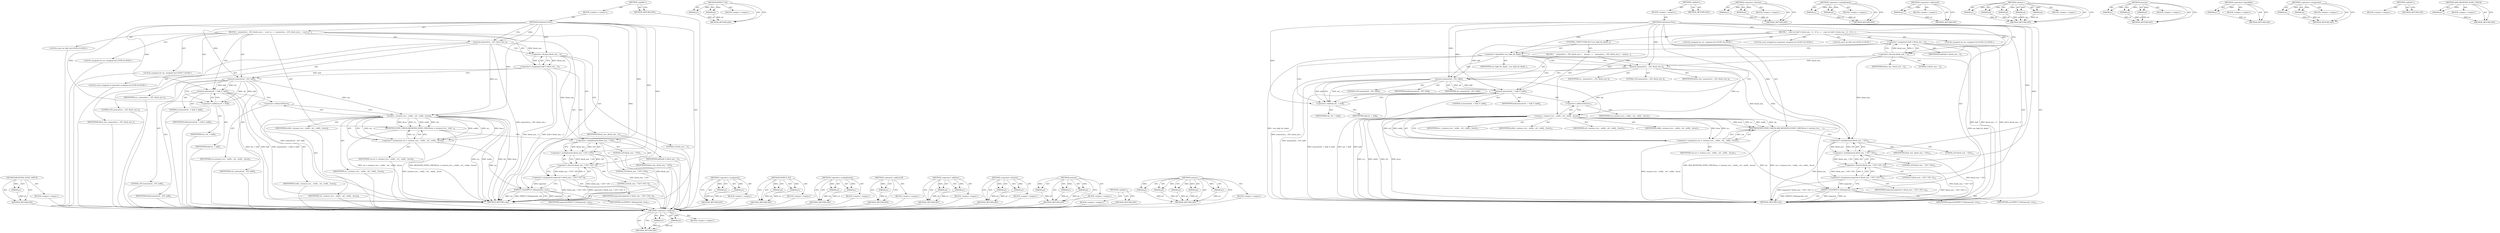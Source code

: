 digraph "ASM_REGISTER_STATE_CHECK" {
vulnerable_95 [label=<(METHOD,REGISTER_STATE_CHECK)>];
vulnerable_96 [label=<(PARAM,p1)>];
vulnerable_97 [label=<(BLOCK,&lt;empty&gt;,&lt;empty&gt;)>];
vulnerable_98 [label=<(METHOD_RETURN,ANY)>];
vulnerable_6 [label=<(METHOD,&lt;global&gt;)<SUB>1</SUB>>];
vulnerable_7 [label=<(BLOCK,&lt;empty&gt;,&lt;empty&gt;)<SUB>1</SUB>>];
vulnerable_8 [label=<(METHOD,OneQuarterTest)<SUB>1</SUB>>];
vulnerable_9 [label=<(BLOCK,{
  memset(src_, 255, block_size_);
   const in...,{
  memset(src_, 255, block_size_);
   const in...)<SUB>1</SUB>>];
vulnerable_10 [label=<(memset,memset(src_, 255, block_size_))<SUB>2</SUB>>];
vulnerable_11 [label=<(IDENTIFIER,src_,memset(src_, 255, block_size_))<SUB>2</SUB>>];
vulnerable_12 [label=<(LITERAL,255,memset(src_, 255, block_size_))<SUB>2</SUB>>];
vulnerable_13 [label=<(IDENTIFIER,block_size_,memset(src_, 255, block_size_))<SUB>2</SUB>>];
vulnerable_14 [label="<(LOCAL,const int half: int)<SUB>3</SUB>>"];
vulnerable_15 [label=<(&lt;operator&gt;.assignment,half = block_size_ / 2)<SUB>3</SUB>>];
vulnerable_16 [label=<(IDENTIFIER,half,half = block_size_ / 2)<SUB>3</SUB>>];
vulnerable_17 [label=<(&lt;operator&gt;.division,block_size_ / 2)<SUB>3</SUB>>];
vulnerable_18 [label=<(IDENTIFIER,block_size_,block_size_ / 2)<SUB>3</SUB>>];
vulnerable_19 [label=<(LITERAL,2,block_size_ / 2)<SUB>3</SUB>>];
vulnerable_20 [label=<(memset,memset(ref_, 255, half))<SUB>4</SUB>>];
vulnerable_21 [label=<(IDENTIFIER,ref_,memset(ref_, 255, half))<SUB>4</SUB>>];
vulnerable_22 [label=<(LITERAL,255,memset(ref_, 255, half))<SUB>4</SUB>>];
vulnerable_23 [label=<(IDENTIFIER,half,memset(ref_, 255, half))<SUB>4</SUB>>];
vulnerable_24 [label=<(memset,memset(ref_ + half, 0, half))<SUB>5</SUB>>];
vulnerable_25 [label=<(&lt;operator&gt;.addition,ref_ + half)<SUB>5</SUB>>];
vulnerable_26 [label=<(IDENTIFIER,ref_,ref_ + half)<SUB>5</SUB>>];
vulnerable_27 [label=<(IDENTIFIER,half,ref_ + half)<SUB>5</SUB>>];
vulnerable_28 [label=<(LITERAL,0,memset(ref_ + half, 0, half))<SUB>5</SUB>>];
vulnerable_29 [label=<(IDENTIFIER,half,memset(ref_ + half, 0, half))<SUB>5</SUB>>];
vulnerable_30 [label="<(LOCAL,unsigned int sse: unsigned int)<SUB>6</SUB>>"];
vulnerable_31 [label="<(LOCAL,unsigned int var: unsigned int)<SUB>7</SUB>>"];
vulnerable_32 [label=<(REGISTER_STATE_CHECK,REGISTER_STATE_CHECK(var = variance_(src_, widt...)<SUB>8</SUB>>];
vulnerable_33 [label=<(&lt;operator&gt;.assignment,var = variance_(src_, width_, ref_, width_, &amp;sse))<SUB>8</SUB>>];
vulnerable_34 [label=<(IDENTIFIER,var,var = variance_(src_, width_, ref_, width_, &amp;sse))<SUB>8</SUB>>];
vulnerable_35 [label=<(variance_,variance_(src_, width_, ref_, width_, &amp;sse))<SUB>8</SUB>>];
vulnerable_36 [label=<(IDENTIFIER,src_,variance_(src_, width_, ref_, width_, &amp;sse))<SUB>8</SUB>>];
vulnerable_37 [label=<(IDENTIFIER,width_,variance_(src_, width_, ref_, width_, &amp;sse))<SUB>8</SUB>>];
vulnerable_38 [label=<(IDENTIFIER,ref_,variance_(src_, width_, ref_, width_, &amp;sse))<SUB>8</SUB>>];
vulnerable_39 [label=<(IDENTIFIER,width_,variance_(src_, width_, ref_, width_, &amp;sse))<SUB>8</SUB>>];
vulnerable_40 [label=<(&lt;operator&gt;.addressOf,&amp;sse)<SUB>8</SUB>>];
vulnerable_41 [label=<(IDENTIFIER,sse,variance_(src_, width_, ref_, width_, &amp;sse))<SUB>8</SUB>>];
vulnerable_42 [label="<(LOCAL,const unsigned int expected: unsigned int)<SUB>9</SUB>>"];
vulnerable_43 [label=<(&lt;operator&gt;.assignment,expected = block_size_ * 255 * 255 / 4)<SUB>9</SUB>>];
vulnerable_44 [label=<(IDENTIFIER,expected,expected = block_size_ * 255 * 255 / 4)<SUB>9</SUB>>];
vulnerable_45 [label=<(&lt;operator&gt;.division,block_size_ * 255 * 255 / 4)<SUB>9</SUB>>];
vulnerable_46 [label=<(&lt;operator&gt;.multiplication,block_size_ * 255 * 255)<SUB>9</SUB>>];
vulnerable_47 [label=<(&lt;operator&gt;.multiplication,block_size_ * 255)<SUB>9</SUB>>];
vulnerable_48 [label=<(IDENTIFIER,block_size_,block_size_ * 255)<SUB>9</SUB>>];
vulnerable_49 [label=<(LITERAL,255,block_size_ * 255)<SUB>9</SUB>>];
vulnerable_50 [label=<(LITERAL,255,block_size_ * 255 * 255)<SUB>9</SUB>>];
vulnerable_51 [label=<(LITERAL,4,block_size_ * 255 * 255 / 4)<SUB>9</SUB>>];
vulnerable_52 [label=<(EXPECT_EQ,EXPECT_EQ(expected, var))<SUB>10</SUB>>];
vulnerable_53 [label=<(IDENTIFIER,expected,EXPECT_EQ(expected, var))<SUB>10</SUB>>];
vulnerable_54 [label=<(IDENTIFIER,var,EXPECT_EQ(expected, var))<SUB>10</SUB>>];
vulnerable_55 [label=<(METHOD_RETURN,void)<SUB>1</SUB>>];
vulnerable_57 [label=<(METHOD_RETURN,ANY)<SUB>1</SUB>>];
vulnerable_80 [label=<(METHOD,&lt;operator&gt;.assignment)>];
vulnerable_81 [label=<(PARAM,p1)>];
vulnerable_82 [label=<(PARAM,p2)>];
vulnerable_83 [label=<(BLOCK,&lt;empty&gt;,&lt;empty&gt;)>];
vulnerable_84 [label=<(METHOD_RETURN,ANY)>];
vulnerable_116 [label=<(METHOD,EXPECT_EQ)>];
vulnerable_117 [label=<(PARAM,p1)>];
vulnerable_118 [label=<(PARAM,p2)>];
vulnerable_119 [label=<(BLOCK,&lt;empty&gt;,&lt;empty&gt;)>];
vulnerable_120 [label=<(METHOD_RETURN,ANY)>];
vulnerable_111 [label=<(METHOD,&lt;operator&gt;.multiplication)>];
vulnerable_112 [label=<(PARAM,p1)>];
vulnerable_113 [label=<(PARAM,p2)>];
vulnerable_114 [label=<(BLOCK,&lt;empty&gt;,&lt;empty&gt;)>];
vulnerable_115 [label=<(METHOD_RETURN,ANY)>];
vulnerable_107 [label=<(METHOD,&lt;operator&gt;.addressOf)>];
vulnerable_108 [label=<(PARAM,p1)>];
vulnerable_109 [label=<(BLOCK,&lt;empty&gt;,&lt;empty&gt;)>];
vulnerable_110 [label=<(METHOD_RETURN,ANY)>];
vulnerable_90 [label=<(METHOD,&lt;operator&gt;.addition)>];
vulnerable_91 [label=<(PARAM,p1)>];
vulnerable_92 [label=<(PARAM,p2)>];
vulnerable_93 [label=<(BLOCK,&lt;empty&gt;,&lt;empty&gt;)>];
vulnerable_94 [label=<(METHOD_RETURN,ANY)>];
vulnerable_85 [label=<(METHOD,&lt;operator&gt;.division)>];
vulnerable_86 [label=<(PARAM,p1)>];
vulnerable_87 [label=<(PARAM,p2)>];
vulnerable_88 [label=<(BLOCK,&lt;empty&gt;,&lt;empty&gt;)>];
vulnerable_89 [label=<(METHOD_RETURN,ANY)>];
vulnerable_74 [label=<(METHOD,memset)>];
vulnerable_75 [label=<(PARAM,p1)>];
vulnerable_76 [label=<(PARAM,p2)>];
vulnerable_77 [label=<(PARAM,p3)>];
vulnerable_78 [label=<(BLOCK,&lt;empty&gt;,&lt;empty&gt;)>];
vulnerable_79 [label=<(METHOD_RETURN,ANY)>];
vulnerable_68 [label=<(METHOD,&lt;global&gt;)<SUB>1</SUB>>];
vulnerable_69 [label=<(BLOCK,&lt;empty&gt;,&lt;empty&gt;)>];
vulnerable_70 [label=<(METHOD_RETURN,ANY)>];
vulnerable_99 [label=<(METHOD,variance_)>];
vulnerable_100 [label=<(PARAM,p1)>];
vulnerable_101 [label=<(PARAM,p2)>];
vulnerable_102 [label=<(PARAM,p3)>];
vulnerable_103 [label=<(PARAM,p4)>];
vulnerable_104 [label=<(PARAM,p5)>];
vulnerable_105 [label=<(BLOCK,&lt;empty&gt;,&lt;empty&gt;)>];
vulnerable_106 [label=<(METHOD_RETURN,ANY)>];
fixed_98 [label=<(METHOD,&lt;operator&gt;.addition)>];
fixed_99 [label=<(PARAM,p1)>];
fixed_100 [label=<(PARAM,p2)>];
fixed_101 [label=<(BLOCK,&lt;empty&gt;,&lt;empty&gt;)>];
fixed_102 [label=<(METHOD_RETURN,ANY)>];
fixed_124 [label=<(METHOD,EXPECT_EQ)>];
fixed_125 [label=<(PARAM,p1)>];
fixed_126 [label=<(PARAM,p2)>];
fixed_127 [label=<(BLOCK,&lt;empty&gt;,&lt;empty&gt;)>];
fixed_128 [label=<(METHOD_RETURN,ANY)>];
fixed_6 [label=<(METHOD,&lt;global&gt;)<SUB>1</SUB>>];
fixed_7 [label=<(BLOCK,&lt;empty&gt;,&lt;empty&gt;)<SUB>1</SUB>>];
fixed_8 [label=<(METHOD,OneQuarterTest)<SUB>1</SUB>>];
fixed_9 [label=<(BLOCK,{
   const int half = block_size_ / 2;
  if (!u...,{
   const int half = block_size_ / 2;
  if (!u...)<SUB>1</SUB>>];
fixed_10 [label="<(LOCAL,const int half: int)<SUB>2</SUB>>"];
fixed_11 [label=<(&lt;operator&gt;.assignment,half = block_size_ / 2)<SUB>2</SUB>>];
fixed_12 [label=<(IDENTIFIER,half,half = block_size_ / 2)<SUB>2</SUB>>];
fixed_13 [label=<(&lt;operator&gt;.division,block_size_ / 2)<SUB>2</SUB>>];
fixed_14 [label=<(IDENTIFIER,block_size_,block_size_ / 2)<SUB>2</SUB>>];
fixed_15 [label=<(LITERAL,2,block_size_ / 2)<SUB>2</SUB>>];
fixed_16 [label=<(CONTROL_STRUCTURE,IF,if (!use_high_bit_depth_))<SUB>3</SUB>>];
fixed_17 [label=<(&lt;operator&gt;.logicalNot,!use_high_bit_depth_)<SUB>3</SUB>>];
fixed_18 [label=<(IDENTIFIER,use_high_bit_depth_,!use_high_bit_depth_)<SUB>3</SUB>>];
fixed_19 [label=<(BLOCK,{
    memset(src_, 255, block_size_);
    memse...,{
    memset(src_, 255, block_size_);
    memse...)<SUB>3</SUB>>];
fixed_20 [label=<(memset,memset(src_, 255, block_size_))<SUB>4</SUB>>];
fixed_21 [label=<(IDENTIFIER,src_,memset(src_, 255, block_size_))<SUB>4</SUB>>];
fixed_22 [label=<(LITERAL,255,memset(src_, 255, block_size_))<SUB>4</SUB>>];
fixed_23 [label=<(IDENTIFIER,block_size_,memset(src_, 255, block_size_))<SUB>4</SUB>>];
fixed_24 [label=<(memset,memset(ref_, 255, half))<SUB>5</SUB>>];
fixed_25 [label=<(IDENTIFIER,ref_,memset(ref_, 255, half))<SUB>5</SUB>>];
fixed_26 [label=<(LITERAL,255,memset(ref_, 255, half))<SUB>5</SUB>>];
fixed_27 [label=<(IDENTIFIER,half,memset(ref_, 255, half))<SUB>5</SUB>>];
fixed_28 [label=<(memset,memset(ref_ + half, 0, half))<SUB>6</SUB>>];
fixed_29 [label=<(&lt;operator&gt;.addition,ref_ + half)<SUB>6</SUB>>];
fixed_30 [label=<(IDENTIFIER,ref_,ref_ + half)<SUB>6</SUB>>];
fixed_31 [label=<(IDENTIFIER,half,ref_ + half)<SUB>6</SUB>>];
fixed_32 [label=<(LITERAL,0,memset(ref_ + half, 0, half))<SUB>6</SUB>>];
fixed_33 [label=<(IDENTIFIER,half,memset(ref_ + half, 0, half))<SUB>6</SUB>>];
fixed_34 [label="<(LOCAL,unsigned int sse: unsigned int)<SUB>15</SUB>>"];
fixed_35 [label="<(LOCAL,unsigned int var: unsigned int)<SUB>16</SUB>>"];
fixed_36 [label=<(ASM_REGISTER_STATE_CHECK,ASM_REGISTER_STATE_CHECK(var = variance_(src_, ...)<SUB>17</SUB>>];
fixed_37 [label=<(&lt;operator&gt;.assignment,var = variance_(src_, width_, ref_, width_, &amp;sse))<SUB>17</SUB>>];
fixed_38 [label=<(IDENTIFIER,var,var = variance_(src_, width_, ref_, width_, &amp;sse))<SUB>17</SUB>>];
fixed_39 [label=<(variance_,variance_(src_, width_, ref_, width_, &amp;sse))<SUB>17</SUB>>];
fixed_40 [label=<(IDENTIFIER,src_,variance_(src_, width_, ref_, width_, &amp;sse))<SUB>17</SUB>>];
fixed_41 [label=<(IDENTIFIER,width_,variance_(src_, width_, ref_, width_, &amp;sse))<SUB>17</SUB>>];
fixed_42 [label=<(IDENTIFIER,ref_,variance_(src_, width_, ref_, width_, &amp;sse))<SUB>17</SUB>>];
fixed_43 [label=<(IDENTIFIER,width_,variance_(src_, width_, ref_, width_, &amp;sse))<SUB>17</SUB>>];
fixed_44 [label=<(&lt;operator&gt;.addressOf,&amp;sse)<SUB>17</SUB>>];
fixed_45 [label=<(IDENTIFIER,sse,variance_(src_, width_, ref_, width_, &amp;sse))<SUB>17</SUB>>];
fixed_46 [label="<(LOCAL,const unsigned int expected: unsigned int)<SUB>18</SUB>>"];
fixed_47 [label=<(&lt;operator&gt;.assignment,expected = block_size_ * 255 * 255 / 4)<SUB>18</SUB>>];
fixed_48 [label=<(IDENTIFIER,expected,expected = block_size_ * 255 * 255 / 4)<SUB>18</SUB>>];
fixed_49 [label=<(&lt;operator&gt;.division,block_size_ * 255 * 255 / 4)<SUB>18</SUB>>];
fixed_50 [label=<(&lt;operator&gt;.multiplication,block_size_ * 255 * 255)<SUB>18</SUB>>];
fixed_51 [label=<(&lt;operator&gt;.multiplication,block_size_ * 255)<SUB>18</SUB>>];
fixed_52 [label=<(IDENTIFIER,block_size_,block_size_ * 255)<SUB>18</SUB>>];
fixed_53 [label=<(LITERAL,255,block_size_ * 255)<SUB>18</SUB>>];
fixed_54 [label=<(LITERAL,255,block_size_ * 255 * 255)<SUB>18</SUB>>];
fixed_55 [label=<(LITERAL,4,block_size_ * 255 * 255 / 4)<SUB>18</SUB>>];
fixed_56 [label=<(EXPECT_EQ,EXPECT_EQ(expected, var))<SUB>19</SUB>>];
fixed_57 [label=<(IDENTIFIER,expected,EXPECT_EQ(expected, var))<SUB>19</SUB>>];
fixed_58 [label=<(IDENTIFIER,var,EXPECT_EQ(expected, var))<SUB>19</SUB>>];
fixed_59 [label=<(METHOD_RETURN,void)<SUB>1</SUB>>];
fixed_61 [label=<(METHOD_RETURN,ANY)<SUB>1</SUB>>];
fixed_83 [label=<(METHOD,&lt;operator&gt;.division)>];
fixed_84 [label=<(PARAM,p1)>];
fixed_85 [label=<(PARAM,p2)>];
fixed_86 [label=<(BLOCK,&lt;empty&gt;,&lt;empty&gt;)>];
fixed_87 [label=<(METHOD_RETURN,ANY)>];
fixed_119 [label=<(METHOD,&lt;operator&gt;.multiplication)>];
fixed_120 [label=<(PARAM,p1)>];
fixed_121 [label=<(PARAM,p2)>];
fixed_122 [label=<(BLOCK,&lt;empty&gt;,&lt;empty&gt;)>];
fixed_123 [label=<(METHOD_RETURN,ANY)>];
fixed_115 [label=<(METHOD,&lt;operator&gt;.addressOf)>];
fixed_116 [label=<(PARAM,p1)>];
fixed_117 [label=<(BLOCK,&lt;empty&gt;,&lt;empty&gt;)>];
fixed_118 [label=<(METHOD_RETURN,ANY)>];
fixed_107 [label=<(METHOD,variance_)>];
fixed_108 [label=<(PARAM,p1)>];
fixed_109 [label=<(PARAM,p2)>];
fixed_110 [label=<(PARAM,p3)>];
fixed_111 [label=<(PARAM,p4)>];
fixed_112 [label=<(PARAM,p5)>];
fixed_113 [label=<(BLOCK,&lt;empty&gt;,&lt;empty&gt;)>];
fixed_114 [label=<(METHOD_RETURN,ANY)>];
fixed_92 [label=<(METHOD,memset)>];
fixed_93 [label=<(PARAM,p1)>];
fixed_94 [label=<(PARAM,p2)>];
fixed_95 [label=<(PARAM,p3)>];
fixed_96 [label=<(BLOCK,&lt;empty&gt;,&lt;empty&gt;)>];
fixed_97 [label=<(METHOD_RETURN,ANY)>];
fixed_88 [label=<(METHOD,&lt;operator&gt;.logicalNot)>];
fixed_89 [label=<(PARAM,p1)>];
fixed_90 [label=<(BLOCK,&lt;empty&gt;,&lt;empty&gt;)>];
fixed_91 [label=<(METHOD_RETURN,ANY)>];
fixed_78 [label=<(METHOD,&lt;operator&gt;.assignment)>];
fixed_79 [label=<(PARAM,p1)>];
fixed_80 [label=<(PARAM,p2)>];
fixed_81 [label=<(BLOCK,&lt;empty&gt;,&lt;empty&gt;)>];
fixed_82 [label=<(METHOD_RETURN,ANY)>];
fixed_72 [label=<(METHOD,&lt;global&gt;)<SUB>1</SUB>>];
fixed_73 [label=<(BLOCK,&lt;empty&gt;,&lt;empty&gt;)>];
fixed_74 [label=<(METHOD_RETURN,ANY)>];
fixed_103 [label=<(METHOD,ASM_REGISTER_STATE_CHECK)>];
fixed_104 [label=<(PARAM,p1)>];
fixed_105 [label=<(BLOCK,&lt;empty&gt;,&lt;empty&gt;)>];
fixed_106 [label=<(METHOD_RETURN,ANY)>];
vulnerable_95 -> vulnerable_96  [key=0, label="AST: "];
vulnerable_95 -> vulnerable_96  [key=1, label="DDG: "];
vulnerable_95 -> vulnerable_97  [key=0, label="AST: "];
vulnerable_95 -> vulnerable_98  [key=0, label="AST: "];
vulnerable_95 -> vulnerable_98  [key=1, label="CFG: "];
vulnerable_96 -> vulnerable_98  [key=0, label="DDG: p1"];
vulnerable_97 -> fixed_98  [key=0];
vulnerable_98 -> fixed_98  [key=0];
vulnerable_6 -> vulnerable_7  [key=0, label="AST: "];
vulnerable_6 -> vulnerable_57  [key=0, label="AST: "];
vulnerable_6 -> vulnerable_57  [key=1, label="CFG: "];
vulnerable_7 -> vulnerable_8  [key=0, label="AST: "];
vulnerable_8 -> vulnerable_9  [key=0, label="AST: "];
vulnerable_8 -> vulnerable_55  [key=0, label="AST: "];
vulnerable_8 -> vulnerable_10  [key=0, label="CFG: "];
vulnerable_8 -> vulnerable_10  [key=1, label="DDG: "];
vulnerable_8 -> vulnerable_20  [key=0, label="DDG: "];
vulnerable_8 -> vulnerable_24  [key=0, label="DDG: "];
vulnerable_8 -> vulnerable_52  [key=0, label="DDG: "];
vulnerable_8 -> vulnerable_17  [key=0, label="DDG: "];
vulnerable_8 -> vulnerable_25  [key=0, label="DDG: "];
vulnerable_8 -> vulnerable_45  [key=0, label="DDG: "];
vulnerable_8 -> vulnerable_35  [key=0, label="DDG: "];
vulnerable_8 -> vulnerable_46  [key=0, label="DDG: "];
vulnerable_8 -> vulnerable_47  [key=0, label="DDG: "];
vulnerable_9 -> vulnerable_10  [key=0, label="AST: "];
vulnerable_9 -> vulnerable_14  [key=0, label="AST: "];
vulnerable_9 -> vulnerable_15  [key=0, label="AST: "];
vulnerable_9 -> vulnerable_20  [key=0, label="AST: "];
vulnerable_9 -> vulnerable_24  [key=0, label="AST: "];
vulnerable_9 -> vulnerable_30  [key=0, label="AST: "];
vulnerable_9 -> vulnerable_31  [key=0, label="AST: "];
vulnerable_9 -> vulnerable_32  [key=0, label="AST: "];
vulnerable_9 -> vulnerable_42  [key=0, label="AST: "];
vulnerable_9 -> vulnerable_43  [key=0, label="AST: "];
vulnerable_9 -> vulnerable_52  [key=0, label="AST: "];
vulnerable_10 -> vulnerable_11  [key=0, label="AST: "];
vulnerable_10 -> vulnerable_12  [key=0, label="AST: "];
vulnerable_10 -> vulnerable_13  [key=0, label="AST: "];
vulnerable_10 -> vulnerable_17  [key=0, label="CFG: "];
vulnerable_10 -> vulnerable_17  [key=1, label="DDG: block_size_"];
vulnerable_10 -> vulnerable_55  [key=0, label="DDG: memset(src_, 255, block_size_)"];
vulnerable_10 -> vulnerable_35  [key=0, label="DDG: src_"];
vulnerable_11 -> fixed_98  [key=0];
vulnerable_12 -> fixed_98  [key=0];
vulnerable_13 -> fixed_98  [key=0];
vulnerable_14 -> fixed_98  [key=0];
vulnerable_15 -> vulnerable_16  [key=0, label="AST: "];
vulnerable_15 -> vulnerable_17  [key=0, label="AST: "];
vulnerable_15 -> vulnerable_20  [key=0, label="CFG: "];
vulnerable_15 -> vulnerable_20  [key=1, label="DDG: half"];
vulnerable_15 -> vulnerable_55  [key=0, label="DDG: block_size_ / 2"];
vulnerable_15 -> vulnerable_55  [key=1, label="DDG: half = block_size_ / 2"];
vulnerable_16 -> fixed_98  [key=0];
vulnerable_17 -> vulnerable_18  [key=0, label="AST: "];
vulnerable_17 -> vulnerable_19  [key=0, label="AST: "];
vulnerable_17 -> vulnerable_15  [key=0, label="CFG: "];
vulnerable_17 -> vulnerable_15  [key=1, label="DDG: block_size_"];
vulnerable_17 -> vulnerable_15  [key=2, label="DDG: 2"];
vulnerable_17 -> vulnerable_47  [key=0, label="DDG: block_size_"];
vulnerable_18 -> fixed_98  [key=0];
vulnerable_19 -> fixed_98  [key=0];
vulnerable_20 -> vulnerable_21  [key=0, label="AST: "];
vulnerable_20 -> vulnerable_22  [key=0, label="AST: "];
vulnerable_20 -> vulnerable_23  [key=0, label="AST: "];
vulnerable_20 -> vulnerable_25  [key=0, label="CFG: "];
vulnerable_20 -> vulnerable_25  [key=1, label="DDG: ref_"];
vulnerable_20 -> vulnerable_25  [key=2, label="DDG: half"];
vulnerable_20 -> vulnerable_55  [key=0, label="DDG: memset(ref_, 255, half)"];
vulnerable_20 -> vulnerable_24  [key=0, label="DDG: ref_"];
vulnerable_20 -> vulnerable_24  [key=1, label="DDG: half"];
vulnerable_20 -> vulnerable_35  [key=0, label="DDG: ref_"];
vulnerable_21 -> fixed_98  [key=0];
vulnerable_22 -> fixed_98  [key=0];
vulnerable_23 -> fixed_98  [key=0];
vulnerable_24 -> vulnerable_25  [key=0, label="AST: "];
vulnerable_24 -> vulnerable_28  [key=0, label="AST: "];
vulnerable_24 -> vulnerable_29  [key=0, label="AST: "];
vulnerable_24 -> vulnerable_40  [key=0, label="CFG: "];
vulnerable_24 -> vulnerable_55  [key=0, label="DDG: ref_ + half"];
vulnerable_24 -> vulnerable_55  [key=1, label="DDG: half"];
vulnerable_24 -> vulnerable_55  [key=2, label="DDG: memset(ref_ + half, 0, half)"];
vulnerable_25 -> vulnerable_26  [key=0, label="AST: "];
vulnerable_25 -> vulnerable_27  [key=0, label="AST: "];
vulnerable_25 -> vulnerable_24  [key=0, label="CFG: "];
vulnerable_26 -> fixed_98  [key=0];
vulnerable_27 -> fixed_98  [key=0];
vulnerable_28 -> fixed_98  [key=0];
vulnerable_29 -> fixed_98  [key=0];
vulnerable_30 -> fixed_98  [key=0];
vulnerable_31 -> fixed_98  [key=0];
vulnerable_32 -> vulnerable_33  [key=0, label="AST: "];
vulnerable_32 -> vulnerable_47  [key=0, label="CFG: "];
vulnerable_32 -> vulnerable_55  [key=0, label="DDG: var = variance_(src_, width_, ref_, width_, &amp;sse)"];
vulnerable_32 -> vulnerable_55  [key=1, label="DDG: REGISTER_STATE_CHECK(var = variance_(src_, width_, ref_, width_, &amp;sse))"];
vulnerable_33 -> vulnerable_34  [key=0, label="AST: "];
vulnerable_33 -> vulnerable_35  [key=0, label="AST: "];
vulnerable_33 -> vulnerable_32  [key=0, label="CFG: "];
vulnerable_33 -> vulnerable_32  [key=1, label="DDG: var"];
vulnerable_33 -> vulnerable_55  [key=0, label="DDG: variance_(src_, width_, ref_, width_, &amp;sse)"];
vulnerable_33 -> vulnerable_52  [key=0, label="DDG: var"];
vulnerable_34 -> fixed_98  [key=0];
vulnerable_35 -> vulnerable_36  [key=0, label="AST: "];
vulnerable_35 -> vulnerable_37  [key=0, label="AST: "];
vulnerable_35 -> vulnerable_38  [key=0, label="AST: "];
vulnerable_35 -> vulnerable_39  [key=0, label="AST: "];
vulnerable_35 -> vulnerable_40  [key=0, label="AST: "];
vulnerable_35 -> vulnerable_33  [key=0, label="CFG: "];
vulnerable_35 -> vulnerable_33  [key=1, label="DDG: width_"];
vulnerable_35 -> vulnerable_33  [key=2, label="DDG: ref_"];
vulnerable_35 -> vulnerable_33  [key=3, label="DDG: &amp;sse"];
vulnerable_35 -> vulnerable_33  [key=4, label="DDG: src_"];
vulnerable_35 -> vulnerable_55  [key=0, label="DDG: src_"];
vulnerable_35 -> vulnerable_55  [key=1, label="DDG: width_"];
vulnerable_35 -> vulnerable_55  [key=2, label="DDG: ref_"];
vulnerable_35 -> vulnerable_55  [key=3, label="DDG: &amp;sse"];
vulnerable_35 -> vulnerable_32  [key=0, label="DDG: width_"];
vulnerable_35 -> vulnerable_32  [key=1, label="DDG: ref_"];
vulnerable_35 -> vulnerable_32  [key=2, label="DDG: &amp;sse"];
vulnerable_35 -> vulnerable_32  [key=3, label="DDG: src_"];
vulnerable_36 -> fixed_98  [key=0];
vulnerable_37 -> fixed_98  [key=0];
vulnerable_38 -> fixed_98  [key=0];
vulnerable_39 -> fixed_98  [key=0];
vulnerable_40 -> vulnerable_41  [key=0, label="AST: "];
vulnerable_40 -> vulnerable_35  [key=0, label="CFG: "];
vulnerable_41 -> fixed_98  [key=0];
vulnerable_42 -> fixed_98  [key=0];
vulnerable_43 -> vulnerable_44  [key=0, label="AST: "];
vulnerable_43 -> vulnerable_45  [key=0, label="AST: "];
vulnerable_43 -> vulnerable_52  [key=0, label="CFG: "];
vulnerable_43 -> vulnerable_52  [key=1, label="DDG: expected"];
vulnerable_43 -> vulnerable_55  [key=0, label="DDG: block_size_ * 255 * 255 / 4"];
vulnerable_43 -> vulnerable_55  [key=1, label="DDG: expected = block_size_ * 255 * 255 / 4"];
vulnerable_44 -> fixed_98  [key=0];
vulnerable_45 -> vulnerable_46  [key=0, label="AST: "];
vulnerable_45 -> vulnerable_51  [key=0, label="AST: "];
vulnerable_45 -> vulnerable_43  [key=0, label="CFG: "];
vulnerable_45 -> vulnerable_43  [key=1, label="DDG: block_size_ * 255 * 255"];
vulnerable_45 -> vulnerable_43  [key=2, label="DDG: 4"];
vulnerable_45 -> vulnerable_55  [key=0, label="DDG: block_size_ * 255 * 255"];
vulnerable_46 -> vulnerable_47  [key=0, label="AST: "];
vulnerable_46 -> vulnerable_50  [key=0, label="AST: "];
vulnerable_46 -> vulnerable_45  [key=0, label="CFG: "];
vulnerable_46 -> vulnerable_45  [key=1, label="DDG: block_size_ * 255"];
vulnerable_46 -> vulnerable_45  [key=2, label="DDG: 255"];
vulnerable_46 -> vulnerable_55  [key=0, label="DDG: block_size_ * 255"];
vulnerable_47 -> vulnerable_48  [key=0, label="AST: "];
vulnerable_47 -> vulnerable_49  [key=0, label="AST: "];
vulnerable_47 -> vulnerable_46  [key=0, label="CFG: "];
vulnerable_47 -> vulnerable_46  [key=1, label="DDG: block_size_"];
vulnerable_47 -> vulnerable_46  [key=2, label="DDG: 255"];
vulnerable_47 -> vulnerable_55  [key=0, label="DDG: block_size_"];
vulnerable_48 -> fixed_98  [key=0];
vulnerable_49 -> fixed_98  [key=0];
vulnerable_50 -> fixed_98  [key=0];
vulnerable_51 -> fixed_98  [key=0];
vulnerable_52 -> vulnerable_53  [key=0, label="AST: "];
vulnerable_52 -> vulnerable_54  [key=0, label="AST: "];
vulnerable_52 -> vulnerable_55  [key=0, label="CFG: "];
vulnerable_52 -> vulnerable_55  [key=1, label="DDG: expected"];
vulnerable_52 -> vulnerable_55  [key=2, label="DDG: var"];
vulnerable_52 -> vulnerable_55  [key=3, label="DDG: EXPECT_EQ(expected, var)"];
vulnerable_53 -> fixed_98  [key=0];
vulnerable_54 -> fixed_98  [key=0];
vulnerable_55 -> fixed_98  [key=0];
vulnerable_57 -> fixed_98  [key=0];
vulnerable_80 -> vulnerable_81  [key=0, label="AST: "];
vulnerable_80 -> vulnerable_81  [key=1, label="DDG: "];
vulnerable_80 -> vulnerable_83  [key=0, label="AST: "];
vulnerable_80 -> vulnerable_82  [key=0, label="AST: "];
vulnerable_80 -> vulnerable_82  [key=1, label="DDG: "];
vulnerable_80 -> vulnerable_84  [key=0, label="AST: "];
vulnerable_80 -> vulnerable_84  [key=1, label="CFG: "];
vulnerable_81 -> vulnerable_84  [key=0, label="DDG: p1"];
vulnerable_82 -> vulnerable_84  [key=0, label="DDG: p2"];
vulnerable_83 -> fixed_98  [key=0];
vulnerable_84 -> fixed_98  [key=0];
vulnerable_116 -> vulnerable_117  [key=0, label="AST: "];
vulnerable_116 -> vulnerable_117  [key=1, label="DDG: "];
vulnerable_116 -> vulnerable_119  [key=0, label="AST: "];
vulnerable_116 -> vulnerable_118  [key=0, label="AST: "];
vulnerable_116 -> vulnerable_118  [key=1, label="DDG: "];
vulnerable_116 -> vulnerable_120  [key=0, label="AST: "];
vulnerable_116 -> vulnerable_120  [key=1, label="CFG: "];
vulnerable_117 -> vulnerable_120  [key=0, label="DDG: p1"];
vulnerable_118 -> vulnerable_120  [key=0, label="DDG: p2"];
vulnerable_119 -> fixed_98  [key=0];
vulnerable_120 -> fixed_98  [key=0];
vulnerable_111 -> vulnerable_112  [key=0, label="AST: "];
vulnerable_111 -> vulnerable_112  [key=1, label="DDG: "];
vulnerable_111 -> vulnerable_114  [key=0, label="AST: "];
vulnerable_111 -> vulnerable_113  [key=0, label="AST: "];
vulnerable_111 -> vulnerable_113  [key=1, label="DDG: "];
vulnerable_111 -> vulnerable_115  [key=0, label="AST: "];
vulnerable_111 -> vulnerable_115  [key=1, label="CFG: "];
vulnerable_112 -> vulnerable_115  [key=0, label="DDG: p1"];
vulnerable_113 -> vulnerable_115  [key=0, label="DDG: p2"];
vulnerable_114 -> fixed_98  [key=0];
vulnerable_115 -> fixed_98  [key=0];
vulnerable_107 -> vulnerable_108  [key=0, label="AST: "];
vulnerable_107 -> vulnerable_108  [key=1, label="DDG: "];
vulnerable_107 -> vulnerable_109  [key=0, label="AST: "];
vulnerable_107 -> vulnerable_110  [key=0, label="AST: "];
vulnerable_107 -> vulnerable_110  [key=1, label="CFG: "];
vulnerable_108 -> vulnerable_110  [key=0, label="DDG: p1"];
vulnerable_109 -> fixed_98  [key=0];
vulnerable_110 -> fixed_98  [key=0];
vulnerable_90 -> vulnerable_91  [key=0, label="AST: "];
vulnerable_90 -> vulnerable_91  [key=1, label="DDG: "];
vulnerable_90 -> vulnerable_93  [key=0, label="AST: "];
vulnerable_90 -> vulnerable_92  [key=0, label="AST: "];
vulnerable_90 -> vulnerable_92  [key=1, label="DDG: "];
vulnerable_90 -> vulnerable_94  [key=0, label="AST: "];
vulnerable_90 -> vulnerable_94  [key=1, label="CFG: "];
vulnerable_91 -> vulnerable_94  [key=0, label="DDG: p1"];
vulnerable_92 -> vulnerable_94  [key=0, label="DDG: p2"];
vulnerable_93 -> fixed_98  [key=0];
vulnerable_94 -> fixed_98  [key=0];
vulnerable_85 -> vulnerable_86  [key=0, label="AST: "];
vulnerable_85 -> vulnerable_86  [key=1, label="DDG: "];
vulnerable_85 -> vulnerable_88  [key=0, label="AST: "];
vulnerable_85 -> vulnerable_87  [key=0, label="AST: "];
vulnerable_85 -> vulnerable_87  [key=1, label="DDG: "];
vulnerable_85 -> vulnerable_89  [key=0, label="AST: "];
vulnerable_85 -> vulnerable_89  [key=1, label="CFG: "];
vulnerable_86 -> vulnerable_89  [key=0, label="DDG: p1"];
vulnerable_87 -> vulnerable_89  [key=0, label="DDG: p2"];
vulnerable_88 -> fixed_98  [key=0];
vulnerable_89 -> fixed_98  [key=0];
vulnerable_74 -> vulnerable_75  [key=0, label="AST: "];
vulnerable_74 -> vulnerable_75  [key=1, label="DDG: "];
vulnerable_74 -> vulnerable_78  [key=0, label="AST: "];
vulnerable_74 -> vulnerable_76  [key=0, label="AST: "];
vulnerable_74 -> vulnerable_76  [key=1, label="DDG: "];
vulnerable_74 -> vulnerable_79  [key=0, label="AST: "];
vulnerable_74 -> vulnerable_79  [key=1, label="CFG: "];
vulnerable_74 -> vulnerable_77  [key=0, label="AST: "];
vulnerable_74 -> vulnerable_77  [key=1, label="DDG: "];
vulnerable_75 -> vulnerable_79  [key=0, label="DDG: p1"];
vulnerable_76 -> vulnerable_79  [key=0, label="DDG: p2"];
vulnerable_77 -> vulnerable_79  [key=0, label="DDG: p3"];
vulnerable_78 -> fixed_98  [key=0];
vulnerable_79 -> fixed_98  [key=0];
vulnerable_68 -> vulnerable_69  [key=0, label="AST: "];
vulnerable_68 -> vulnerable_70  [key=0, label="AST: "];
vulnerable_68 -> vulnerable_70  [key=1, label="CFG: "];
vulnerable_69 -> fixed_98  [key=0];
vulnerable_70 -> fixed_98  [key=0];
vulnerable_99 -> vulnerable_100  [key=0, label="AST: "];
vulnerable_99 -> vulnerable_100  [key=1, label="DDG: "];
vulnerable_99 -> vulnerable_105  [key=0, label="AST: "];
vulnerable_99 -> vulnerable_101  [key=0, label="AST: "];
vulnerable_99 -> vulnerable_101  [key=1, label="DDG: "];
vulnerable_99 -> vulnerable_106  [key=0, label="AST: "];
vulnerable_99 -> vulnerable_106  [key=1, label="CFG: "];
vulnerable_99 -> vulnerable_102  [key=0, label="AST: "];
vulnerable_99 -> vulnerable_102  [key=1, label="DDG: "];
vulnerable_99 -> vulnerable_103  [key=0, label="AST: "];
vulnerable_99 -> vulnerable_103  [key=1, label="DDG: "];
vulnerable_99 -> vulnerable_104  [key=0, label="AST: "];
vulnerable_99 -> vulnerable_104  [key=1, label="DDG: "];
vulnerable_100 -> vulnerable_106  [key=0, label="DDG: p1"];
vulnerable_101 -> vulnerable_106  [key=0, label="DDG: p2"];
vulnerable_102 -> vulnerable_106  [key=0, label="DDG: p3"];
vulnerable_103 -> vulnerable_106  [key=0, label="DDG: p4"];
vulnerable_104 -> vulnerable_106  [key=0, label="DDG: p5"];
vulnerable_105 -> fixed_98  [key=0];
vulnerable_106 -> fixed_98  [key=0];
fixed_98 -> fixed_99  [key=0, label="AST: "];
fixed_98 -> fixed_99  [key=1, label="DDG: "];
fixed_98 -> fixed_101  [key=0, label="AST: "];
fixed_98 -> fixed_100  [key=0, label="AST: "];
fixed_98 -> fixed_100  [key=1, label="DDG: "];
fixed_98 -> fixed_102  [key=0, label="AST: "];
fixed_98 -> fixed_102  [key=1, label="CFG: "];
fixed_99 -> fixed_102  [key=0, label="DDG: p1"];
fixed_100 -> fixed_102  [key=0, label="DDG: p2"];
fixed_124 -> fixed_125  [key=0, label="AST: "];
fixed_124 -> fixed_125  [key=1, label="DDG: "];
fixed_124 -> fixed_127  [key=0, label="AST: "];
fixed_124 -> fixed_126  [key=0, label="AST: "];
fixed_124 -> fixed_126  [key=1, label="DDG: "];
fixed_124 -> fixed_128  [key=0, label="AST: "];
fixed_124 -> fixed_128  [key=1, label="CFG: "];
fixed_125 -> fixed_128  [key=0, label="DDG: p1"];
fixed_126 -> fixed_128  [key=0, label="DDG: p2"];
fixed_6 -> fixed_7  [key=0, label="AST: "];
fixed_6 -> fixed_61  [key=0, label="AST: "];
fixed_6 -> fixed_61  [key=1, label="CFG: "];
fixed_7 -> fixed_8  [key=0, label="AST: "];
fixed_8 -> fixed_9  [key=0, label="AST: "];
fixed_8 -> fixed_59  [key=0, label="AST: "];
fixed_8 -> fixed_13  [key=0, label="CFG: "];
fixed_8 -> fixed_13  [key=1, label="DDG: "];
fixed_8 -> fixed_56  [key=0, label="DDG: "];
fixed_8 -> fixed_17  [key=0, label="DDG: "];
fixed_8 -> fixed_49  [key=0, label="DDG: "];
fixed_8 -> fixed_20  [key=0, label="DDG: "];
fixed_8 -> fixed_24  [key=0, label="DDG: "];
fixed_8 -> fixed_28  [key=0, label="DDG: "];
fixed_8 -> fixed_39  [key=0, label="DDG: "];
fixed_8 -> fixed_50  [key=0, label="DDG: "];
fixed_8 -> fixed_29  [key=0, label="DDG: "];
fixed_8 -> fixed_51  [key=0, label="DDG: "];
fixed_9 -> fixed_10  [key=0, label="AST: "];
fixed_9 -> fixed_11  [key=0, label="AST: "];
fixed_9 -> fixed_16  [key=0, label="AST: "];
fixed_9 -> fixed_34  [key=0, label="AST: "];
fixed_9 -> fixed_35  [key=0, label="AST: "];
fixed_9 -> fixed_36  [key=0, label="AST: "];
fixed_9 -> fixed_46  [key=0, label="AST: "];
fixed_9 -> fixed_47  [key=0, label="AST: "];
fixed_9 -> fixed_56  [key=0, label="AST: "];
fixed_11 -> fixed_12  [key=0, label="AST: "];
fixed_11 -> fixed_13  [key=0, label="AST: "];
fixed_11 -> fixed_17  [key=0, label="CFG: "];
fixed_11 -> fixed_59  [key=0, label="DDG: half"];
fixed_11 -> fixed_59  [key=1, label="DDG: block_size_ / 2"];
fixed_11 -> fixed_59  [key=2, label="DDG: half = block_size_ / 2"];
fixed_11 -> fixed_24  [key=0, label="DDG: half"];
fixed_13 -> fixed_14  [key=0, label="AST: "];
fixed_13 -> fixed_15  [key=0, label="AST: "];
fixed_13 -> fixed_11  [key=0, label="CFG: "];
fixed_13 -> fixed_11  [key=1, label="DDG: block_size_"];
fixed_13 -> fixed_11  [key=2, label="DDG: 2"];
fixed_13 -> fixed_20  [key=0, label="DDG: block_size_"];
fixed_13 -> fixed_51  [key=0, label="DDG: block_size_"];
fixed_16 -> fixed_17  [key=0, label="AST: "];
fixed_16 -> fixed_19  [key=0, label="AST: "];
fixed_17 -> fixed_18  [key=0, label="AST: "];
fixed_17 -> fixed_20  [key=0, label="CFG: "];
fixed_17 -> fixed_20  [key=1, label="CDG: "];
fixed_17 -> fixed_44  [key=0, label="CFG: "];
fixed_17 -> fixed_59  [key=0, label="DDG: !use_high_bit_depth_"];
fixed_17 -> fixed_59  [key=1, label="DDG: use_high_bit_depth_"];
fixed_17 -> fixed_24  [key=0, label="CDG: "];
fixed_17 -> fixed_29  [key=0, label="CDG: "];
fixed_17 -> fixed_28  [key=0, label="CDG: "];
fixed_19 -> fixed_20  [key=0, label="AST: "];
fixed_19 -> fixed_24  [key=0, label="AST: "];
fixed_19 -> fixed_28  [key=0, label="AST: "];
fixed_20 -> fixed_21  [key=0, label="AST: "];
fixed_20 -> fixed_22  [key=0, label="AST: "];
fixed_20 -> fixed_23  [key=0, label="AST: "];
fixed_20 -> fixed_24  [key=0, label="CFG: "];
fixed_20 -> fixed_59  [key=0, label="DDG: memset(src_, 255, block_size_)"];
fixed_20 -> fixed_39  [key=0, label="DDG: src_"];
fixed_20 -> fixed_51  [key=0, label="DDG: block_size_"];
fixed_24 -> fixed_25  [key=0, label="AST: "];
fixed_24 -> fixed_26  [key=0, label="AST: "];
fixed_24 -> fixed_27  [key=0, label="AST: "];
fixed_24 -> fixed_29  [key=0, label="CFG: "];
fixed_24 -> fixed_29  [key=1, label="DDG: ref_"];
fixed_24 -> fixed_29  [key=2, label="DDG: half"];
fixed_24 -> fixed_59  [key=0, label="DDG: memset(ref_, 255, half)"];
fixed_24 -> fixed_28  [key=0, label="DDG: ref_"];
fixed_24 -> fixed_28  [key=1, label="DDG: half"];
fixed_24 -> fixed_39  [key=0, label="DDG: ref_"];
fixed_28 -> fixed_29  [key=0, label="AST: "];
fixed_28 -> fixed_32  [key=0, label="AST: "];
fixed_28 -> fixed_33  [key=0, label="AST: "];
fixed_28 -> fixed_44  [key=0, label="CFG: "];
fixed_28 -> fixed_59  [key=0, label="DDG: ref_ + half"];
fixed_28 -> fixed_59  [key=1, label="DDG: half"];
fixed_28 -> fixed_59  [key=2, label="DDG: memset(ref_ + half, 0, half)"];
fixed_29 -> fixed_30  [key=0, label="AST: "];
fixed_29 -> fixed_31  [key=0, label="AST: "];
fixed_29 -> fixed_28  [key=0, label="CFG: "];
fixed_36 -> fixed_37  [key=0, label="AST: "];
fixed_36 -> fixed_51  [key=0, label="CFG: "];
fixed_36 -> fixed_59  [key=0, label="DDG: var = variance_(src_, width_, ref_, width_, &amp;sse)"];
fixed_36 -> fixed_59  [key=1, label="DDG: ASM_REGISTER_STATE_CHECK(var = variance_(src_, width_, ref_, width_, &amp;sse))"];
fixed_37 -> fixed_38  [key=0, label="AST: "];
fixed_37 -> fixed_39  [key=0, label="AST: "];
fixed_37 -> fixed_36  [key=0, label="CFG: "];
fixed_37 -> fixed_36  [key=1, label="DDG: var"];
fixed_37 -> fixed_59  [key=0, label="DDG: variance_(src_, width_, ref_, width_, &amp;sse)"];
fixed_37 -> fixed_56  [key=0, label="DDG: var"];
fixed_39 -> fixed_40  [key=0, label="AST: "];
fixed_39 -> fixed_41  [key=0, label="AST: "];
fixed_39 -> fixed_42  [key=0, label="AST: "];
fixed_39 -> fixed_43  [key=0, label="AST: "];
fixed_39 -> fixed_44  [key=0, label="AST: "];
fixed_39 -> fixed_37  [key=0, label="CFG: "];
fixed_39 -> fixed_37  [key=1, label="DDG: &amp;sse"];
fixed_39 -> fixed_37  [key=2, label="DDG: src_"];
fixed_39 -> fixed_37  [key=3, label="DDG: width_"];
fixed_39 -> fixed_37  [key=4, label="DDG: ref_"];
fixed_39 -> fixed_59  [key=0, label="DDG: src_"];
fixed_39 -> fixed_59  [key=1, label="DDG: width_"];
fixed_39 -> fixed_59  [key=2, label="DDG: ref_"];
fixed_39 -> fixed_59  [key=3, label="DDG: &amp;sse"];
fixed_39 -> fixed_36  [key=0, label="DDG: &amp;sse"];
fixed_39 -> fixed_36  [key=1, label="DDG: src_"];
fixed_39 -> fixed_36  [key=2, label="DDG: width_"];
fixed_39 -> fixed_36  [key=3, label="DDG: ref_"];
fixed_44 -> fixed_45  [key=0, label="AST: "];
fixed_44 -> fixed_39  [key=0, label="CFG: "];
fixed_47 -> fixed_48  [key=0, label="AST: "];
fixed_47 -> fixed_49  [key=0, label="AST: "];
fixed_47 -> fixed_56  [key=0, label="CFG: "];
fixed_47 -> fixed_56  [key=1, label="DDG: expected"];
fixed_47 -> fixed_59  [key=0, label="DDG: block_size_ * 255 * 255 / 4"];
fixed_47 -> fixed_59  [key=1, label="DDG: expected = block_size_ * 255 * 255 / 4"];
fixed_49 -> fixed_50  [key=0, label="AST: "];
fixed_49 -> fixed_55  [key=0, label="AST: "];
fixed_49 -> fixed_47  [key=0, label="CFG: "];
fixed_49 -> fixed_47  [key=1, label="DDG: block_size_ * 255 * 255"];
fixed_49 -> fixed_47  [key=2, label="DDG: 4"];
fixed_49 -> fixed_59  [key=0, label="DDG: block_size_ * 255 * 255"];
fixed_50 -> fixed_51  [key=0, label="AST: "];
fixed_50 -> fixed_54  [key=0, label="AST: "];
fixed_50 -> fixed_49  [key=0, label="CFG: "];
fixed_50 -> fixed_49  [key=1, label="DDG: block_size_ * 255"];
fixed_50 -> fixed_49  [key=2, label="DDG: 255"];
fixed_50 -> fixed_59  [key=0, label="DDG: block_size_ * 255"];
fixed_51 -> fixed_52  [key=0, label="AST: "];
fixed_51 -> fixed_53  [key=0, label="AST: "];
fixed_51 -> fixed_50  [key=0, label="CFG: "];
fixed_51 -> fixed_50  [key=1, label="DDG: block_size_"];
fixed_51 -> fixed_50  [key=2, label="DDG: 255"];
fixed_51 -> fixed_59  [key=0, label="DDG: block_size_"];
fixed_56 -> fixed_57  [key=0, label="AST: "];
fixed_56 -> fixed_58  [key=0, label="AST: "];
fixed_56 -> fixed_59  [key=0, label="CFG: "];
fixed_56 -> fixed_59  [key=1, label="DDG: expected"];
fixed_56 -> fixed_59  [key=2, label="DDG: var"];
fixed_56 -> fixed_59  [key=3, label="DDG: EXPECT_EQ(expected, var)"];
fixed_83 -> fixed_84  [key=0, label="AST: "];
fixed_83 -> fixed_84  [key=1, label="DDG: "];
fixed_83 -> fixed_86  [key=0, label="AST: "];
fixed_83 -> fixed_85  [key=0, label="AST: "];
fixed_83 -> fixed_85  [key=1, label="DDG: "];
fixed_83 -> fixed_87  [key=0, label="AST: "];
fixed_83 -> fixed_87  [key=1, label="CFG: "];
fixed_84 -> fixed_87  [key=0, label="DDG: p1"];
fixed_85 -> fixed_87  [key=0, label="DDG: p2"];
fixed_119 -> fixed_120  [key=0, label="AST: "];
fixed_119 -> fixed_120  [key=1, label="DDG: "];
fixed_119 -> fixed_122  [key=0, label="AST: "];
fixed_119 -> fixed_121  [key=0, label="AST: "];
fixed_119 -> fixed_121  [key=1, label="DDG: "];
fixed_119 -> fixed_123  [key=0, label="AST: "];
fixed_119 -> fixed_123  [key=1, label="CFG: "];
fixed_120 -> fixed_123  [key=0, label="DDG: p1"];
fixed_121 -> fixed_123  [key=0, label="DDG: p2"];
fixed_115 -> fixed_116  [key=0, label="AST: "];
fixed_115 -> fixed_116  [key=1, label="DDG: "];
fixed_115 -> fixed_117  [key=0, label="AST: "];
fixed_115 -> fixed_118  [key=0, label="AST: "];
fixed_115 -> fixed_118  [key=1, label="CFG: "];
fixed_116 -> fixed_118  [key=0, label="DDG: p1"];
fixed_107 -> fixed_108  [key=0, label="AST: "];
fixed_107 -> fixed_108  [key=1, label="DDG: "];
fixed_107 -> fixed_113  [key=0, label="AST: "];
fixed_107 -> fixed_109  [key=0, label="AST: "];
fixed_107 -> fixed_109  [key=1, label="DDG: "];
fixed_107 -> fixed_114  [key=0, label="AST: "];
fixed_107 -> fixed_114  [key=1, label="CFG: "];
fixed_107 -> fixed_110  [key=0, label="AST: "];
fixed_107 -> fixed_110  [key=1, label="DDG: "];
fixed_107 -> fixed_111  [key=0, label="AST: "];
fixed_107 -> fixed_111  [key=1, label="DDG: "];
fixed_107 -> fixed_112  [key=0, label="AST: "];
fixed_107 -> fixed_112  [key=1, label="DDG: "];
fixed_108 -> fixed_114  [key=0, label="DDG: p1"];
fixed_109 -> fixed_114  [key=0, label="DDG: p2"];
fixed_110 -> fixed_114  [key=0, label="DDG: p3"];
fixed_111 -> fixed_114  [key=0, label="DDG: p4"];
fixed_112 -> fixed_114  [key=0, label="DDG: p5"];
fixed_92 -> fixed_93  [key=0, label="AST: "];
fixed_92 -> fixed_93  [key=1, label="DDG: "];
fixed_92 -> fixed_96  [key=0, label="AST: "];
fixed_92 -> fixed_94  [key=0, label="AST: "];
fixed_92 -> fixed_94  [key=1, label="DDG: "];
fixed_92 -> fixed_97  [key=0, label="AST: "];
fixed_92 -> fixed_97  [key=1, label="CFG: "];
fixed_92 -> fixed_95  [key=0, label="AST: "];
fixed_92 -> fixed_95  [key=1, label="DDG: "];
fixed_93 -> fixed_97  [key=0, label="DDG: p1"];
fixed_94 -> fixed_97  [key=0, label="DDG: p2"];
fixed_95 -> fixed_97  [key=0, label="DDG: p3"];
fixed_88 -> fixed_89  [key=0, label="AST: "];
fixed_88 -> fixed_89  [key=1, label="DDG: "];
fixed_88 -> fixed_90  [key=0, label="AST: "];
fixed_88 -> fixed_91  [key=0, label="AST: "];
fixed_88 -> fixed_91  [key=1, label="CFG: "];
fixed_89 -> fixed_91  [key=0, label="DDG: p1"];
fixed_78 -> fixed_79  [key=0, label="AST: "];
fixed_78 -> fixed_79  [key=1, label="DDG: "];
fixed_78 -> fixed_81  [key=0, label="AST: "];
fixed_78 -> fixed_80  [key=0, label="AST: "];
fixed_78 -> fixed_80  [key=1, label="DDG: "];
fixed_78 -> fixed_82  [key=0, label="AST: "];
fixed_78 -> fixed_82  [key=1, label="CFG: "];
fixed_79 -> fixed_82  [key=0, label="DDG: p1"];
fixed_80 -> fixed_82  [key=0, label="DDG: p2"];
fixed_72 -> fixed_73  [key=0, label="AST: "];
fixed_72 -> fixed_74  [key=0, label="AST: "];
fixed_72 -> fixed_74  [key=1, label="CFG: "];
fixed_103 -> fixed_104  [key=0, label="AST: "];
fixed_103 -> fixed_104  [key=1, label="DDG: "];
fixed_103 -> fixed_105  [key=0, label="AST: "];
fixed_103 -> fixed_106  [key=0, label="AST: "];
fixed_103 -> fixed_106  [key=1, label="CFG: "];
fixed_104 -> fixed_106  [key=0, label="DDG: p1"];
}
